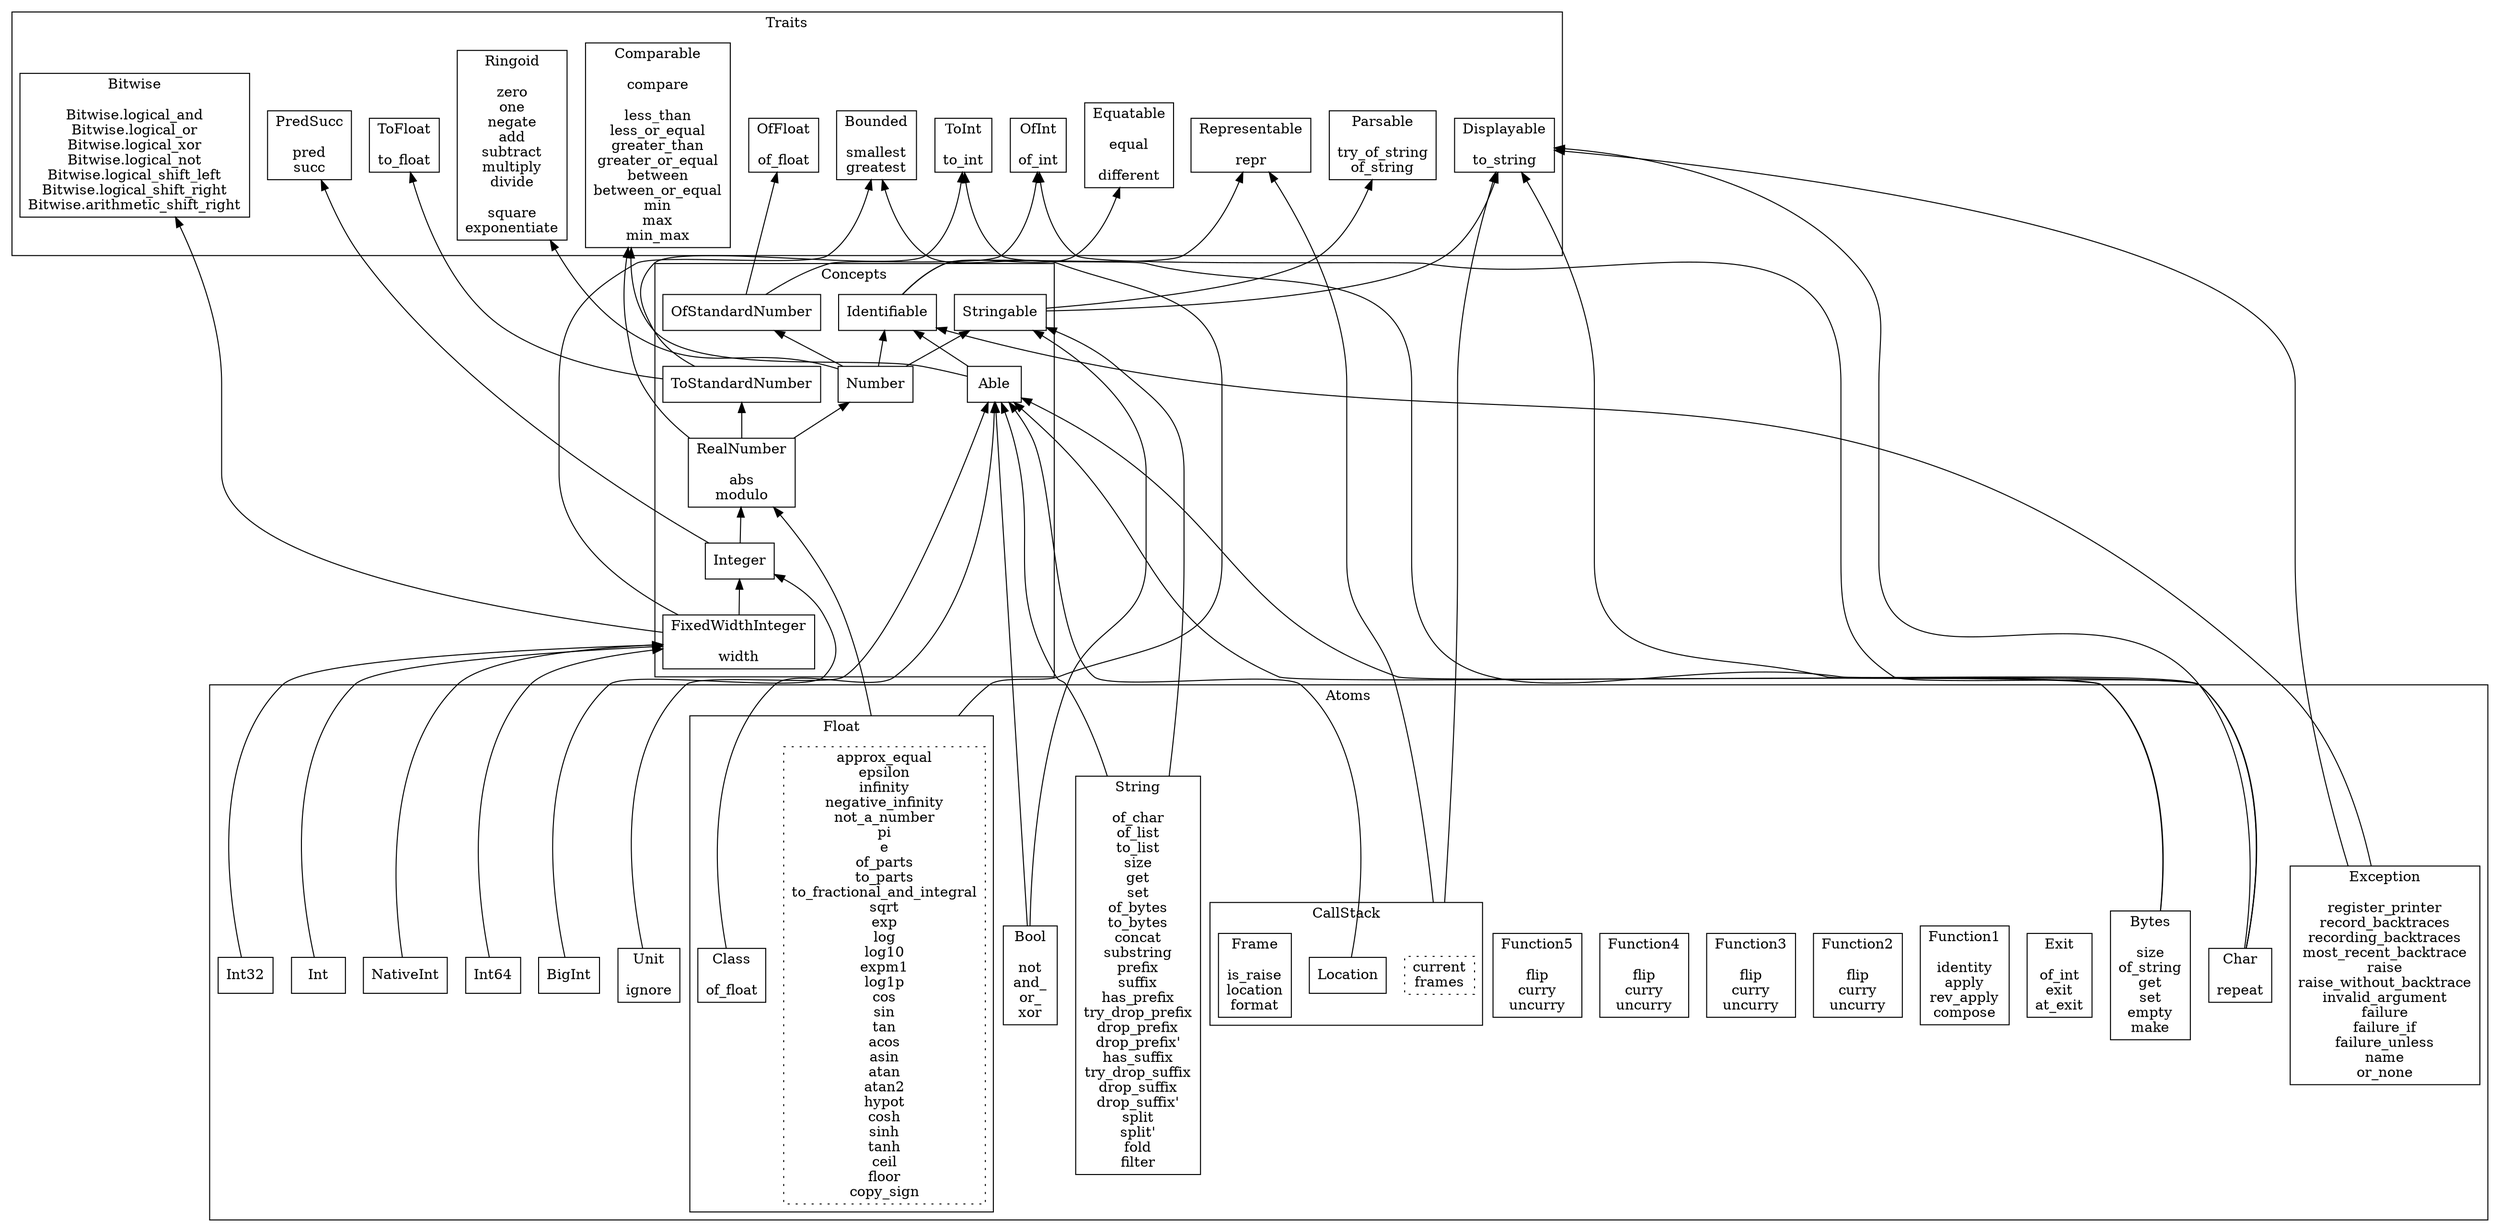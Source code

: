 digraph {
  compound=true
  rankdir="BT"
  node [shape="box"]
  subgraph cluster_Traits {
    label="Traits"
    labelloc="b"
    representable [label="Representable\n\nrepr"]
    equatable [label="Equatable\n\nequal\n\ndifferent"]
    displayable [label="Displayable\n\nto_string"]
    parsable [label="Parsable\n\ntry_of_string\nof_string"]
    comparable [label="Comparable\n\ncompare\n\nless_than\nless_or_equal\ngreater_than\ngreater_or_equal\nbetween\nbetween_or_equal\nmin\nmax\nmin_max"]
    ringoid [label="Ringoid\n\nzero\none\nnegate\nadd\nsubtract\nmultiply\ndivide\n\nsquare\nexponentiate"]
    ofint [label="OfInt\n\nof_int"]
    toint [label="ToInt\n\nto_int"]
    offloat [label="OfFloat\n\nof_float"]
    tofloat [label="ToFloat\n\nto_float"]
    predsucc [label="PredSucc\n\npred\nsucc"]
    bounded [label="Bounded\n\nsmallest\ngreatest"]
    bitwise [label="Bitwise\n\nBitwise.logical_and\nBitwise.logical_or\nBitwise.logical_xor\nBitwise.logical_not\nBitwise.logical_shift_left\nBitwise.logical_shift_right\nBitwise.arithmetic_shift_right"]
  }
  subgraph cluster_Concepts {
    label="Concepts"
    labelloc="b"
    identifiable [label="Identifiable"]
    able [label="Able"]
    stringable [label="Stringable"]
    ofstandardnumber [label="OfStandardNumber"]
    number [label="Number"]
    tostandardnumber [label="ToStandardNumber"]
    realnumber [label="RealNumber\n\nabs\nmodulo"]
    integer [label="Integer"]
    fixedwidthinteger [label="FixedWidthInteger\n\nwidth"]
  }
  subgraph cluster_Atoms {
    label="Atoms"
    labelloc="b"
    subgraph cluster_CallStack {
      label="CallStack"
      labelloc="b"
      callstack [style="dotted",label="current\nframes"]
      location [label="Location"]
      frame [label="Frame\n\nis_raise\nlocation\nformat"]
    }
    exception [label="Exception\n\nregister_printer\nrecord_backtraces\nrecording_backtraces\nmost_recent_backtrace\nraise\nraise_without_backtrace\ninvalid_argument\nfailure\nfailure_if\nfailure_unless\nname\nor_none"]
    exit [label="Exit\n\nof_int\nexit\nat_exit"]
    function1 [label="Function1\n\nidentity\napply\nrev_apply\ncompose"]
    function2 [label="Function2\n\nflip\ncurry\nuncurry"]
    function3 [label="Function3\n\nflip\ncurry\nuncurry"]
    function4 [label="Function4\n\nflip\ncurry\nuncurry"]
    function5 [label="Function5\n\nflip\ncurry\nuncurry"]
    unit [label="Unit\n\nignore"]
    bool [label="Bool\n\nnot\nand_\nor_\nxor"]
    char [label="Char\n\nrepeat"]
    int [label="Int"]
    int32 [label="Int32"]
    int64 [label="Int64"]
    nativeint [label="NativeInt"]
    bigint [label="BigInt"]
    subgraph cluster_Float {
      label="Float"
      labelloc="b"
      float [style="dotted",label="approx_equal\nepsilon\ninfinity\nnegative_infinity\nnot_a_number\npi\ne\nof_parts\nto_parts\nto_fractional_and_integral\nsqrt\nexp\nlog\nlog10\nexpm1\nlog1p\ncos\nsin\ntan\nacos\nasin\natan\natan2\nhypot\ncosh\nsinh\ntanh\nceil\nfloor\ncopy_sign"]
      float_class [label="Class\n\nof_float"]
    }
    string [label="String\n\nof_char\nof_list\nto_list\nsize\nget\nset\nof_bytes\nto_bytes\nconcat\nsubstring\nprefix\nsuffix\nhas_prefix\ntry_drop_prefix\ndrop_prefix\ndrop_prefix'\nhas_suffix\ntry_drop_suffix\ndrop_suffix\ndrop_suffix'\nsplit\nsplit'\nfold\nfilter"]
    bytes [label="Bytes\n\nsize\nof_string\nget\nset\nempty\nmake"]
  }
  identifiable -> equatable
  identifiable -> representable
  able -> identifiable
  able -> comparable
  stringable -> displayable
  stringable -> parsable
  ofstandardnumber -> ofint
  ofstandardnumber -> offloat
  number -> identifiable
  number -> stringable
  number -> ringoid
  number -> ofstandardnumber
  tostandardnumber -> toint
  tostandardnumber -> tofloat
  realnumber -> number
  realnumber -> comparable
  realnumber -> tostandardnumber
  integer -> realnumber
  integer -> predsucc
  fixedwidthinteger -> integer
  fixedwidthinteger -> bounded
  fixedwidthinteger -> bitwise
  callstack -> displayable [ltail="cluster_CallStack"]
  callstack -> representable [ltail="cluster_CallStack"]
  location -> able
  exception -> identifiable
  exception -> displayable
  unit -> able
  bool -> able
  bool -> stringable
  char -> able
  char -> displayable
  char -> ofint
  char -> toint
  int -> fixedwidthinteger
  int32 -> fixedwidthinteger
  int64 -> fixedwidthinteger
  nativeint -> fixedwidthinteger
  bigint -> integer
  float -> realnumber [ltail="cluster_Float"]
  float -> bounded [ltail="cluster_Float"]
  float_class -> able
  string -> able
  string -> stringable
  bytes -> able
  bytes -> displayable
}
